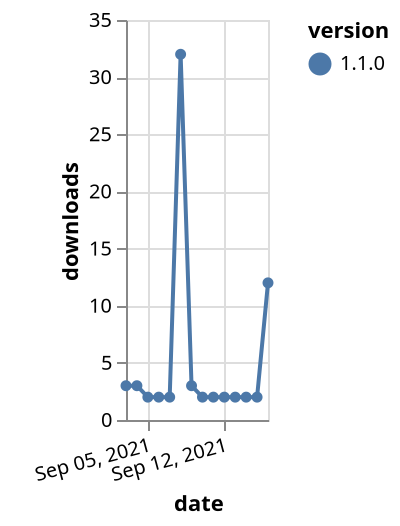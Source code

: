 {"$schema": "https://vega.github.io/schema/vega-lite/v5.json", "description": "A simple bar chart with embedded data.", "data": {"values": [{"date": "2021-09-03", "total": 6590, "delta": 3, "version": "1.1.0"}, {"date": "2021-09-04", "total": 6593, "delta": 3, "version": "1.1.0"}, {"date": "2021-09-05", "total": 6595, "delta": 2, "version": "1.1.0"}, {"date": "2021-09-06", "total": 6597, "delta": 2, "version": "1.1.0"}, {"date": "2021-09-07", "total": 6599, "delta": 2, "version": "1.1.0"}, {"date": "2021-09-08", "total": 6631, "delta": 32, "version": "1.1.0"}, {"date": "2021-09-09", "total": 6634, "delta": 3, "version": "1.1.0"}, {"date": "2021-09-10", "total": 6636, "delta": 2, "version": "1.1.0"}, {"date": "2021-09-11", "total": 6638, "delta": 2, "version": "1.1.0"}, {"date": "2021-09-12", "total": 6640, "delta": 2, "version": "1.1.0"}, {"date": "2021-09-13", "total": 6642, "delta": 2, "version": "1.1.0"}, {"date": "2021-09-14", "total": 6644, "delta": 2, "version": "1.1.0"}, {"date": "2021-09-15", "total": 6646, "delta": 2, "version": "1.1.0"}, {"date": "2021-09-16", "total": 6658, "delta": 12, "version": "1.1.0"}]}, "width": "container", "mark": {"type": "line", "point": {"filled": true}}, "encoding": {"x": {"field": "date", "type": "temporal", "timeUnit": "yearmonthdate", "title": "date", "axis": {"labelAngle": -15}}, "y": {"field": "delta", "type": "quantitative", "title": "downloads"}, "color": {"field": "version", "type": "nominal"}, "tooltip": {"field": "delta"}}}